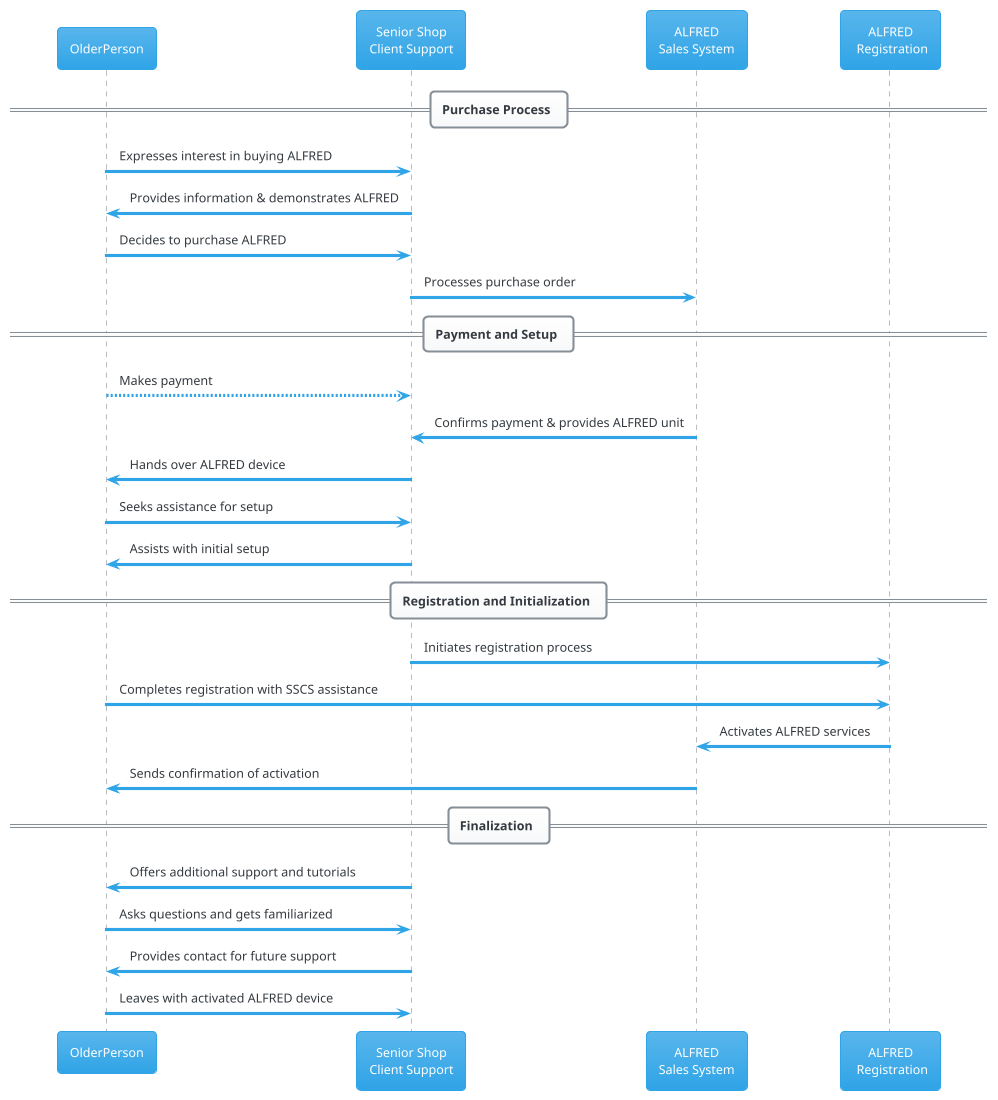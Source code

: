 @startuml
!theme cerulean

participant OlderPerson as OP
participant "Senior Shop\nClient Support" as SSCS
participant "ALFRED\nSales System" as ASS
participant "ALFRED\n Registration" as AR

== Purchase Process ==
OP -> SSCS : Expresses interest in buying ALFRED
SSCS -> OP : Provides information & demonstrates ALFRED
OP -> SSCS : Decides to purchase ALFRED
SSCS -> ASS : Processes purchase order

== Payment and Setup ==
SSCS <-- OP : Makes payment
ASS -> SSCS : Confirms payment & provides ALFRED unit
SSCS -> OP : Hands over ALFRED device
OP -> SSCS : Seeks assistance for setup
SSCS -> OP : Assists with initial setup

== Registration and Initialization ==
SSCS -> AR : Initiates registration process
OP -> AR : Completes registration with SSCS assistance
AR -> ASS : Activates ALFRED services
ASS -> OP : Sends confirmation of activation

== Finalization ==
SSCS -> OP : Offers additional support and tutorials
OP -> SSCS : Asks questions and gets familiarized
SSCS -> OP : Provides contact for future support
OP -> SSCS : Leaves with activated ALFRED device

@enduml